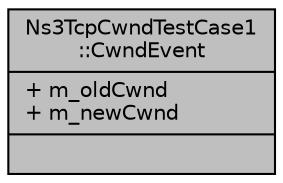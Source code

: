 digraph "Ns3TcpCwndTestCase1::CwndEvent"
{
  edge [fontname="Helvetica",fontsize="10",labelfontname="Helvetica",labelfontsize="10"];
  node [fontname="Helvetica",fontsize="10",shape=record];
  Node1 [label="{Ns3TcpCwndTestCase1\l::CwndEvent\n|+ m_oldCwnd\l+ m_newCwnd\l|}",height=0.2,width=0.4,color="black", fillcolor="grey75", style="filled", fontcolor="black"];
}
